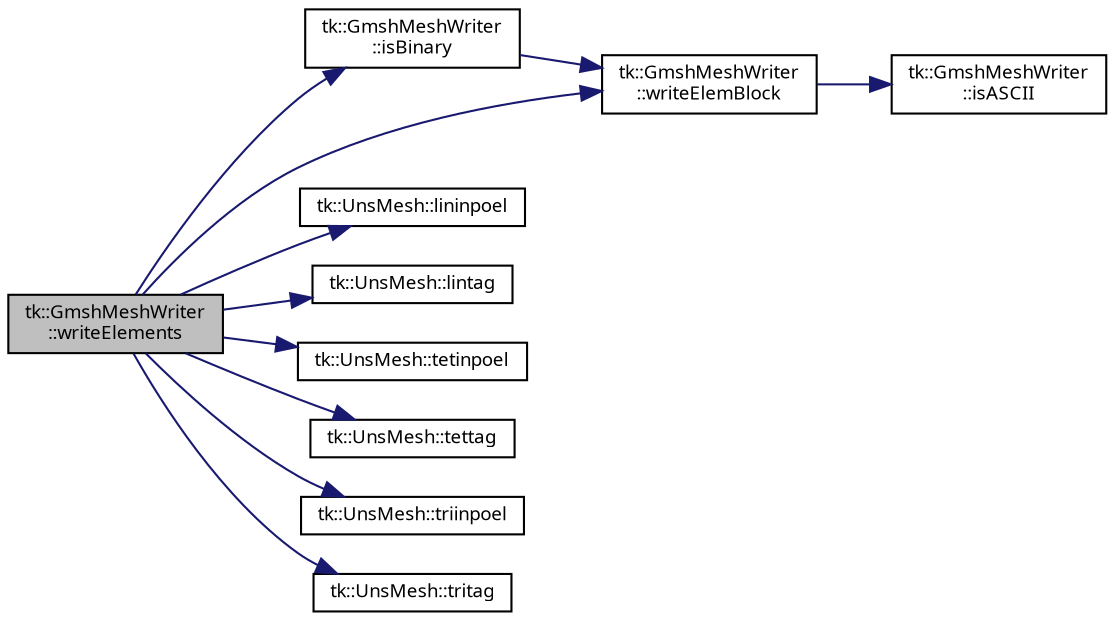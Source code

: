 digraph "tk::GmshMeshWriter::writeElements"
{
 // INTERACTIVE_SVG=YES
  bgcolor="transparent";
  edge [fontname="sans-serif",fontsize="9",labelfontname="sans-serif",labelfontsize="9"];
  node [fontname="sans-serif",fontsize="9",shape=record];
  rankdir="LR";
  Node1 [label="tk::GmshMeshWriter\l::writeElements",height=0.2,width=0.4,color="black", fillcolor="grey75", style="filled", fontcolor="black"];
  Node1 -> Node2 [color="midnightblue",fontsize="9",style="solid",fontname="sans-serif"];
  Node2 [label="tk::GmshMeshWriter\l::isBinary",height=0.2,width=0.4,color="black",URL="$classtk_1_1_gmsh_mesh_writer.html#a69ed28dab46a72dc263329459a46f7d3",tooltip="Mesh binary type query. "];
  Node2 -> Node3 [color="midnightblue",fontsize="9",style="solid",fontname="sans-serif"];
  Node3 [label="tk::GmshMeshWriter\l::writeElemBlock",height=0.2,width=0.4,color="black",URL="$classtk_1_1_gmsh_mesh_writer.html#ac3a4e1b69a97d8e97ed11ed8a0a1f460",tooltip="Write element block: element ids, tags, and connectivity (node list) "];
  Node3 -> Node4 [color="midnightblue",fontsize="9",style="solid",fontname="sans-serif"];
  Node4 [label="tk::GmshMeshWriter\l::isASCII",height=0.2,width=0.4,color="black",URL="$classtk_1_1_gmsh_mesh_writer.html#a0e6dba9de350a53f321cc8967d718d8a",tooltip="Mesh ASCII type query. "];
  Node1 -> Node5 [color="midnightblue",fontsize="9",style="solid",fontname="sans-serif"];
  Node5 [label="tk::UnsMesh::lininpoel",height=0.2,width=0.4,color="black",URL="$classtk_1_1_uns_mesh.html#aa55077559200f391078dbfb921414c92"];
  Node1 -> Node6 [color="midnightblue",fontsize="9",style="solid",fontname="sans-serif"];
  Node6 [label="tk::UnsMesh::lintag",height=0.2,width=0.4,color="black",URL="$classtk_1_1_uns_mesh.html#a12694bccd6d41a3d9b65eaa16a9e735a"];
  Node1 -> Node7 [color="midnightblue",fontsize="9",style="solid",fontname="sans-serif"];
  Node7 [label="tk::UnsMesh::tetinpoel",height=0.2,width=0.4,color="black",URL="$classtk_1_1_uns_mesh.html#add64317e28f878c1c7c7ac18aebf1d20"];
  Node1 -> Node8 [color="midnightblue",fontsize="9",style="solid",fontname="sans-serif"];
  Node8 [label="tk::UnsMesh::tettag",height=0.2,width=0.4,color="black",URL="$classtk_1_1_uns_mesh.html#a595bc94cca58ec2fbd7fcdabf8299e90"];
  Node1 -> Node9 [color="midnightblue",fontsize="9",style="solid",fontname="sans-serif"];
  Node9 [label="tk::UnsMesh::triinpoel",height=0.2,width=0.4,color="black",URL="$classtk_1_1_uns_mesh.html#a939ed051a032233365bf9f61121a2e6c"];
  Node1 -> Node10 [color="midnightblue",fontsize="9",style="solid",fontname="sans-serif"];
  Node10 [label="tk::UnsMesh::tritag",height=0.2,width=0.4,color="black",URL="$classtk_1_1_uns_mesh.html#a6d594ba8d898e63513e14c425ff90dd7"];
  Node1 -> Node3 [color="midnightblue",fontsize="9",style="solid",fontname="sans-serif"];
}
